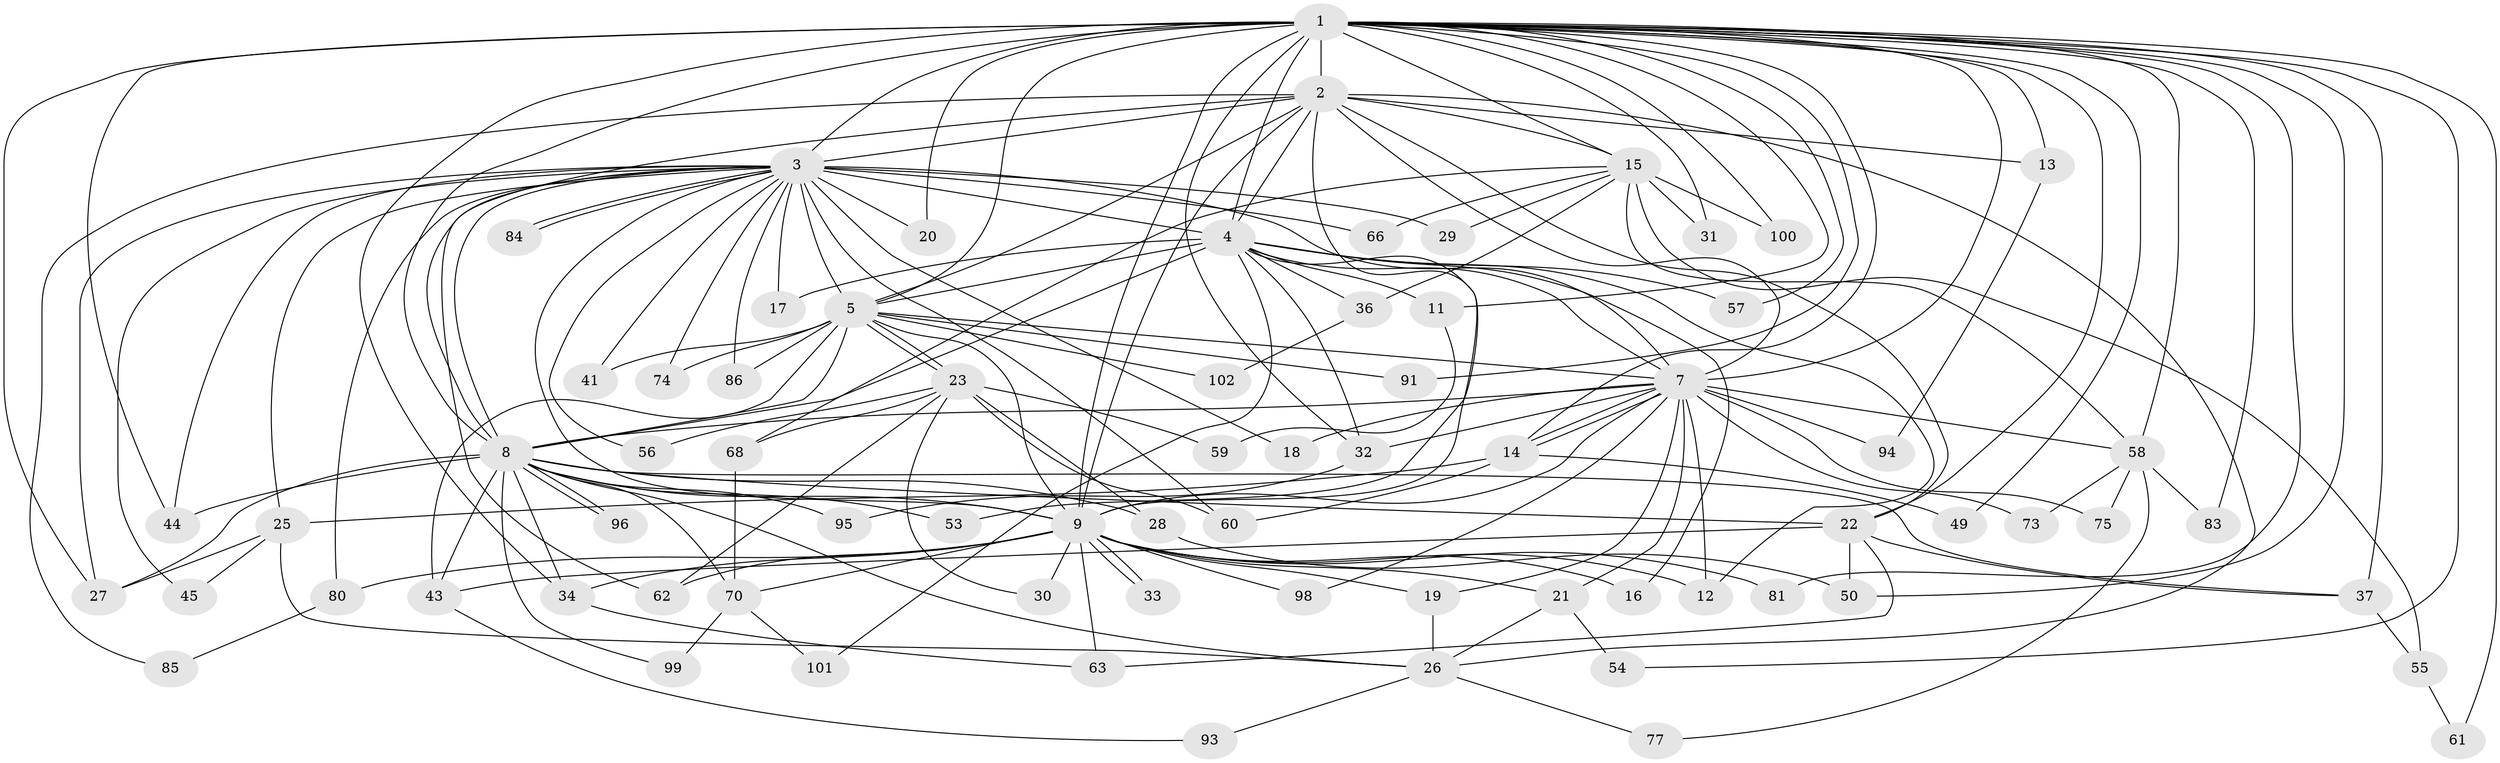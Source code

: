 // original degree distribution, {20: 0.019417475728155338, 17: 0.02912621359223301, 18: 0.009708737864077669, 23: 0.02912621359223301, 24: 0.009708737864077669, 4: 0.08737864077669903, 3: 0.17475728155339806, 6: 0.019417475728155338, 10: 0.009708737864077669, 2: 0.5533980582524272, 5: 0.038834951456310676, 7: 0.019417475728155338}
// Generated by graph-tools (version 1.1) at 2025/11/02/27/25 16:11:00]
// undirected, 73 vertices, 177 edges
graph export_dot {
graph [start="1"]
  node [color=gray90,style=filled];
  1 [super="+10"];
  2 [super="+103"];
  3 [super="+6"];
  4 [super="+76"];
  5 [super="+38"];
  7 [super="+40"];
  8 [super="+46"];
  9 [super="+47"];
  11;
  12 [super="+97"];
  13;
  14 [super="+35"];
  15 [super="+39"];
  16;
  17;
  18;
  19 [super="+72"];
  20;
  21 [super="+90"];
  22 [super="+67"];
  23 [super="+24"];
  25 [super="+88"];
  26 [super="+78"];
  27 [super="+92"];
  28 [super="+69"];
  29;
  30;
  31;
  32 [super="+79"];
  33;
  34 [super="+42"];
  36;
  37 [super="+48"];
  41;
  43 [super="+51"];
  44 [super="+52"];
  45;
  49;
  50;
  53 [super="+87"];
  54;
  55;
  56;
  57;
  58 [super="+71"];
  59;
  60 [super="+64"];
  61;
  62 [super="+82"];
  63 [super="+65"];
  66;
  68;
  70 [super="+89"];
  73;
  74;
  75;
  77;
  80;
  81;
  83;
  84;
  85;
  86;
  91;
  93;
  94;
  95;
  96;
  98;
  99;
  100;
  101;
  102;
  1 -- 2 [weight=2];
  1 -- 3 [weight=4];
  1 -- 4 [weight=2];
  1 -- 5 [weight=2];
  1 -- 7 [weight=2];
  1 -- 8 [weight=2];
  1 -- 9 [weight=3];
  1 -- 11 [weight=2];
  1 -- 15;
  1 -- 20;
  1 -- 22;
  1 -- 37;
  1 -- 44 [weight=2];
  1 -- 50;
  1 -- 81;
  1 -- 91;
  1 -- 13;
  1 -- 83;
  1 -- 31;
  1 -- 32;
  1 -- 100;
  1 -- 49;
  1 -- 54;
  1 -- 57;
  1 -- 58;
  1 -- 61;
  1 -- 34;
  1 -- 14;
  1 -- 27;
  2 -- 3 [weight=2];
  2 -- 4;
  2 -- 5;
  2 -- 7 [weight=2];
  2 -- 8;
  2 -- 9;
  2 -- 13;
  2 -- 15;
  2 -- 22;
  2 -- 26;
  2 -- 53 [weight=2];
  2 -- 85;
  3 -- 4 [weight=2];
  3 -- 5 [weight=3];
  3 -- 7 [weight=2];
  3 -- 8 [weight=2];
  3 -- 9 [weight=2];
  3 -- 20;
  3 -- 27;
  3 -- 41;
  3 -- 56;
  3 -- 62;
  3 -- 84;
  3 -- 84;
  3 -- 86;
  3 -- 66;
  3 -- 74;
  3 -- 80;
  3 -- 17;
  3 -- 18;
  3 -- 25;
  3 -- 29;
  3 -- 44;
  3 -- 45;
  3 -- 60;
  4 -- 5;
  4 -- 7;
  4 -- 8;
  4 -- 9;
  4 -- 12;
  4 -- 16;
  4 -- 17;
  4 -- 32;
  4 -- 36;
  4 -- 57;
  4 -- 101;
  4 -- 11;
  5 -- 7;
  5 -- 8;
  5 -- 9;
  5 -- 23 [weight=2];
  5 -- 23;
  5 -- 43;
  5 -- 74;
  5 -- 86;
  5 -- 91;
  5 -- 102;
  5 -- 41;
  7 -- 8;
  7 -- 9;
  7 -- 14;
  7 -- 14;
  7 -- 18;
  7 -- 19;
  7 -- 21 [weight=2];
  7 -- 58;
  7 -- 73;
  7 -- 75;
  7 -- 94;
  7 -- 98;
  7 -- 12;
  7 -- 32;
  8 -- 9;
  8 -- 26;
  8 -- 27;
  8 -- 28;
  8 -- 34;
  8 -- 43;
  8 -- 53;
  8 -- 70;
  8 -- 95;
  8 -- 96;
  8 -- 96;
  8 -- 99;
  8 -- 22;
  8 -- 44;
  8 -- 37;
  9 -- 12;
  9 -- 16;
  9 -- 19;
  9 -- 21;
  9 -- 30;
  9 -- 33;
  9 -- 33;
  9 -- 34;
  9 -- 62;
  9 -- 63;
  9 -- 80;
  9 -- 81;
  9 -- 98;
  9 -- 70;
  11 -- 59;
  13 -- 94;
  14 -- 25;
  14 -- 49;
  14 -- 60;
  15 -- 29;
  15 -- 31;
  15 -- 36;
  15 -- 55;
  15 -- 66;
  15 -- 68;
  15 -- 58;
  15 -- 100;
  19 -- 26;
  21 -- 54;
  21 -- 26;
  22 -- 37;
  22 -- 50;
  22 -- 43;
  22 -- 63;
  23 -- 60;
  23 -- 68;
  23 -- 56;
  23 -- 59;
  23 -- 28;
  23 -- 30;
  23 -- 62;
  25 -- 45;
  25 -- 27;
  25 -- 26;
  26 -- 77;
  26 -- 93;
  28 -- 50;
  32 -- 95;
  34 -- 63;
  36 -- 102;
  37 -- 55;
  43 -- 93;
  55 -- 61;
  58 -- 73;
  58 -- 83;
  58 -- 75;
  58 -- 77;
  68 -- 70;
  70 -- 101;
  70 -- 99;
  80 -- 85;
}
